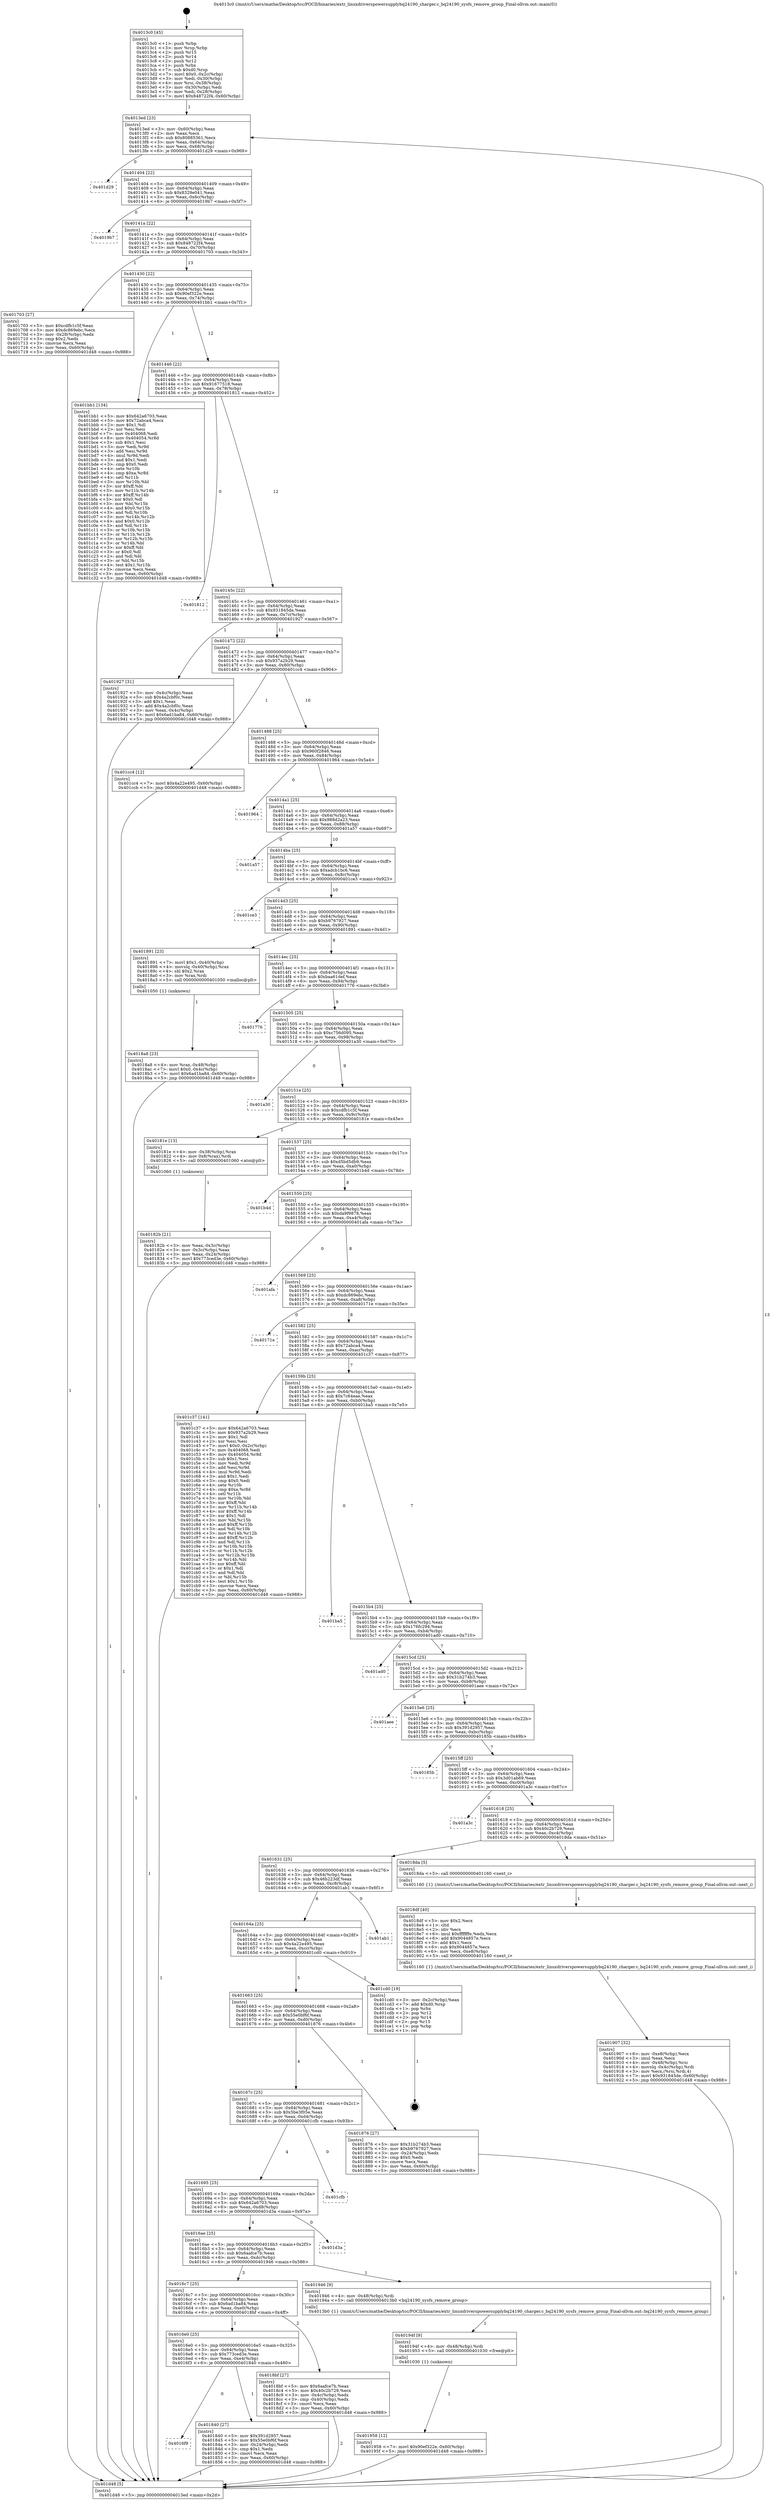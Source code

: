 digraph "0x4013c0" {
  label = "0x4013c0 (/mnt/c/Users/mathe/Desktop/tcc/POCII/binaries/extr_linuxdriverspowersupplybq24190_charger.c_bq24190_sysfs_remove_group_Final-ollvm.out::main(0))"
  labelloc = "t"
  node[shape=record]

  Entry [label="",width=0.3,height=0.3,shape=circle,fillcolor=black,style=filled]
  "0x4013ed" [label="{
     0x4013ed [23]\l
     | [instrs]\l
     &nbsp;&nbsp;0x4013ed \<+3\>: mov -0x60(%rbp),%eax\l
     &nbsp;&nbsp;0x4013f0 \<+2\>: mov %eax,%ecx\l
     &nbsp;&nbsp;0x4013f2 \<+6\>: sub $0x80885361,%ecx\l
     &nbsp;&nbsp;0x4013f8 \<+3\>: mov %eax,-0x64(%rbp)\l
     &nbsp;&nbsp;0x4013fb \<+3\>: mov %ecx,-0x68(%rbp)\l
     &nbsp;&nbsp;0x4013fe \<+6\>: je 0000000000401d29 \<main+0x969\>\l
  }"]
  "0x401d29" [label="{
     0x401d29\l
  }", style=dashed]
  "0x401404" [label="{
     0x401404 [22]\l
     | [instrs]\l
     &nbsp;&nbsp;0x401404 \<+5\>: jmp 0000000000401409 \<main+0x49\>\l
     &nbsp;&nbsp;0x401409 \<+3\>: mov -0x64(%rbp),%eax\l
     &nbsp;&nbsp;0x40140c \<+5\>: sub $0x8329e041,%eax\l
     &nbsp;&nbsp;0x401411 \<+3\>: mov %eax,-0x6c(%rbp)\l
     &nbsp;&nbsp;0x401414 \<+6\>: je 00000000004019b7 \<main+0x5f7\>\l
  }"]
  Exit [label="",width=0.3,height=0.3,shape=circle,fillcolor=black,style=filled,peripheries=2]
  "0x4019b7" [label="{
     0x4019b7\l
  }", style=dashed]
  "0x40141a" [label="{
     0x40141a [22]\l
     | [instrs]\l
     &nbsp;&nbsp;0x40141a \<+5\>: jmp 000000000040141f \<main+0x5f\>\l
     &nbsp;&nbsp;0x40141f \<+3\>: mov -0x64(%rbp),%eax\l
     &nbsp;&nbsp;0x401422 \<+5\>: sub $0x848722f4,%eax\l
     &nbsp;&nbsp;0x401427 \<+3\>: mov %eax,-0x70(%rbp)\l
     &nbsp;&nbsp;0x40142a \<+6\>: je 0000000000401703 \<main+0x343\>\l
  }"]
  "0x401958" [label="{
     0x401958 [12]\l
     | [instrs]\l
     &nbsp;&nbsp;0x401958 \<+7\>: movl $0x90ef322e,-0x60(%rbp)\l
     &nbsp;&nbsp;0x40195f \<+5\>: jmp 0000000000401d48 \<main+0x988\>\l
  }"]
  "0x401703" [label="{
     0x401703 [27]\l
     | [instrs]\l
     &nbsp;&nbsp;0x401703 \<+5\>: mov $0xcdfb1c5f,%eax\l
     &nbsp;&nbsp;0x401708 \<+5\>: mov $0xdc869ebc,%ecx\l
     &nbsp;&nbsp;0x40170d \<+3\>: mov -0x28(%rbp),%edx\l
     &nbsp;&nbsp;0x401710 \<+3\>: cmp $0x2,%edx\l
     &nbsp;&nbsp;0x401713 \<+3\>: cmovne %ecx,%eax\l
     &nbsp;&nbsp;0x401716 \<+3\>: mov %eax,-0x60(%rbp)\l
     &nbsp;&nbsp;0x401719 \<+5\>: jmp 0000000000401d48 \<main+0x988\>\l
  }"]
  "0x401430" [label="{
     0x401430 [22]\l
     | [instrs]\l
     &nbsp;&nbsp;0x401430 \<+5\>: jmp 0000000000401435 \<main+0x75\>\l
     &nbsp;&nbsp;0x401435 \<+3\>: mov -0x64(%rbp),%eax\l
     &nbsp;&nbsp;0x401438 \<+5\>: sub $0x90ef322e,%eax\l
     &nbsp;&nbsp;0x40143d \<+3\>: mov %eax,-0x74(%rbp)\l
     &nbsp;&nbsp;0x401440 \<+6\>: je 0000000000401bb1 \<main+0x7f1\>\l
  }"]
  "0x401d48" [label="{
     0x401d48 [5]\l
     | [instrs]\l
     &nbsp;&nbsp;0x401d48 \<+5\>: jmp 00000000004013ed \<main+0x2d\>\l
  }"]
  "0x4013c0" [label="{
     0x4013c0 [45]\l
     | [instrs]\l
     &nbsp;&nbsp;0x4013c0 \<+1\>: push %rbp\l
     &nbsp;&nbsp;0x4013c1 \<+3\>: mov %rsp,%rbp\l
     &nbsp;&nbsp;0x4013c4 \<+2\>: push %r15\l
     &nbsp;&nbsp;0x4013c6 \<+2\>: push %r14\l
     &nbsp;&nbsp;0x4013c8 \<+2\>: push %r12\l
     &nbsp;&nbsp;0x4013ca \<+1\>: push %rbx\l
     &nbsp;&nbsp;0x4013cb \<+7\>: sub $0xd0,%rsp\l
     &nbsp;&nbsp;0x4013d2 \<+7\>: movl $0x0,-0x2c(%rbp)\l
     &nbsp;&nbsp;0x4013d9 \<+3\>: mov %edi,-0x30(%rbp)\l
     &nbsp;&nbsp;0x4013dc \<+4\>: mov %rsi,-0x38(%rbp)\l
     &nbsp;&nbsp;0x4013e0 \<+3\>: mov -0x30(%rbp),%edi\l
     &nbsp;&nbsp;0x4013e3 \<+3\>: mov %edi,-0x28(%rbp)\l
     &nbsp;&nbsp;0x4013e6 \<+7\>: movl $0x848722f4,-0x60(%rbp)\l
  }"]
  "0x40194f" [label="{
     0x40194f [9]\l
     | [instrs]\l
     &nbsp;&nbsp;0x40194f \<+4\>: mov -0x48(%rbp),%rdi\l
     &nbsp;&nbsp;0x401953 \<+5\>: call 0000000000401030 \<free@plt\>\l
     | [calls]\l
     &nbsp;&nbsp;0x401030 \{1\} (unknown)\l
  }"]
  "0x401bb1" [label="{
     0x401bb1 [134]\l
     | [instrs]\l
     &nbsp;&nbsp;0x401bb1 \<+5\>: mov $0x642a6703,%eax\l
     &nbsp;&nbsp;0x401bb6 \<+5\>: mov $0x72abca4,%ecx\l
     &nbsp;&nbsp;0x401bbb \<+2\>: mov $0x1,%dl\l
     &nbsp;&nbsp;0x401bbd \<+2\>: xor %esi,%esi\l
     &nbsp;&nbsp;0x401bbf \<+7\>: mov 0x404068,%edi\l
     &nbsp;&nbsp;0x401bc6 \<+8\>: mov 0x404054,%r8d\l
     &nbsp;&nbsp;0x401bce \<+3\>: sub $0x1,%esi\l
     &nbsp;&nbsp;0x401bd1 \<+3\>: mov %edi,%r9d\l
     &nbsp;&nbsp;0x401bd4 \<+3\>: add %esi,%r9d\l
     &nbsp;&nbsp;0x401bd7 \<+4\>: imul %r9d,%edi\l
     &nbsp;&nbsp;0x401bdb \<+3\>: and $0x1,%edi\l
     &nbsp;&nbsp;0x401bde \<+3\>: cmp $0x0,%edi\l
     &nbsp;&nbsp;0x401be1 \<+4\>: sete %r10b\l
     &nbsp;&nbsp;0x401be5 \<+4\>: cmp $0xa,%r8d\l
     &nbsp;&nbsp;0x401be9 \<+4\>: setl %r11b\l
     &nbsp;&nbsp;0x401bed \<+3\>: mov %r10b,%bl\l
     &nbsp;&nbsp;0x401bf0 \<+3\>: xor $0xff,%bl\l
     &nbsp;&nbsp;0x401bf3 \<+3\>: mov %r11b,%r14b\l
     &nbsp;&nbsp;0x401bf6 \<+4\>: xor $0xff,%r14b\l
     &nbsp;&nbsp;0x401bfa \<+3\>: xor $0x0,%dl\l
     &nbsp;&nbsp;0x401bfd \<+3\>: mov %bl,%r15b\l
     &nbsp;&nbsp;0x401c00 \<+4\>: and $0x0,%r15b\l
     &nbsp;&nbsp;0x401c04 \<+3\>: and %dl,%r10b\l
     &nbsp;&nbsp;0x401c07 \<+3\>: mov %r14b,%r12b\l
     &nbsp;&nbsp;0x401c0a \<+4\>: and $0x0,%r12b\l
     &nbsp;&nbsp;0x401c0e \<+3\>: and %dl,%r11b\l
     &nbsp;&nbsp;0x401c11 \<+3\>: or %r10b,%r15b\l
     &nbsp;&nbsp;0x401c14 \<+3\>: or %r11b,%r12b\l
     &nbsp;&nbsp;0x401c17 \<+3\>: xor %r12b,%r15b\l
     &nbsp;&nbsp;0x401c1a \<+3\>: or %r14b,%bl\l
     &nbsp;&nbsp;0x401c1d \<+3\>: xor $0xff,%bl\l
     &nbsp;&nbsp;0x401c20 \<+3\>: or $0x0,%dl\l
     &nbsp;&nbsp;0x401c23 \<+2\>: and %dl,%bl\l
     &nbsp;&nbsp;0x401c25 \<+3\>: or %bl,%r15b\l
     &nbsp;&nbsp;0x401c28 \<+4\>: test $0x1,%r15b\l
     &nbsp;&nbsp;0x401c2c \<+3\>: cmovne %ecx,%eax\l
     &nbsp;&nbsp;0x401c2f \<+3\>: mov %eax,-0x60(%rbp)\l
     &nbsp;&nbsp;0x401c32 \<+5\>: jmp 0000000000401d48 \<main+0x988\>\l
  }"]
  "0x401446" [label="{
     0x401446 [22]\l
     | [instrs]\l
     &nbsp;&nbsp;0x401446 \<+5\>: jmp 000000000040144b \<main+0x8b\>\l
     &nbsp;&nbsp;0x40144b \<+3\>: mov -0x64(%rbp),%eax\l
     &nbsp;&nbsp;0x40144e \<+5\>: sub $0x91677518,%eax\l
     &nbsp;&nbsp;0x401453 \<+3\>: mov %eax,-0x78(%rbp)\l
     &nbsp;&nbsp;0x401456 \<+6\>: je 0000000000401812 \<main+0x452\>\l
  }"]
  "0x401907" [label="{
     0x401907 [32]\l
     | [instrs]\l
     &nbsp;&nbsp;0x401907 \<+6\>: mov -0xe8(%rbp),%ecx\l
     &nbsp;&nbsp;0x40190d \<+3\>: imul %eax,%ecx\l
     &nbsp;&nbsp;0x401910 \<+4\>: mov -0x48(%rbp),%rsi\l
     &nbsp;&nbsp;0x401914 \<+4\>: movslq -0x4c(%rbp),%rdi\l
     &nbsp;&nbsp;0x401918 \<+3\>: mov %ecx,(%rsi,%rdi,4)\l
     &nbsp;&nbsp;0x40191b \<+7\>: movl $0x931845de,-0x60(%rbp)\l
     &nbsp;&nbsp;0x401922 \<+5\>: jmp 0000000000401d48 \<main+0x988\>\l
  }"]
  "0x401812" [label="{
     0x401812\l
  }", style=dashed]
  "0x40145c" [label="{
     0x40145c [22]\l
     | [instrs]\l
     &nbsp;&nbsp;0x40145c \<+5\>: jmp 0000000000401461 \<main+0xa1\>\l
     &nbsp;&nbsp;0x401461 \<+3\>: mov -0x64(%rbp),%eax\l
     &nbsp;&nbsp;0x401464 \<+5\>: sub $0x931845de,%eax\l
     &nbsp;&nbsp;0x401469 \<+3\>: mov %eax,-0x7c(%rbp)\l
     &nbsp;&nbsp;0x40146c \<+6\>: je 0000000000401927 \<main+0x567\>\l
  }"]
  "0x4018df" [label="{
     0x4018df [40]\l
     | [instrs]\l
     &nbsp;&nbsp;0x4018df \<+5\>: mov $0x2,%ecx\l
     &nbsp;&nbsp;0x4018e4 \<+1\>: cltd\l
     &nbsp;&nbsp;0x4018e5 \<+2\>: idiv %ecx\l
     &nbsp;&nbsp;0x4018e7 \<+6\>: imul $0xfffffffe,%edx,%ecx\l
     &nbsp;&nbsp;0x4018ed \<+6\>: add $0x9044857e,%ecx\l
     &nbsp;&nbsp;0x4018f3 \<+3\>: add $0x1,%ecx\l
     &nbsp;&nbsp;0x4018f6 \<+6\>: sub $0x9044857e,%ecx\l
     &nbsp;&nbsp;0x4018fc \<+6\>: mov %ecx,-0xe8(%rbp)\l
     &nbsp;&nbsp;0x401902 \<+5\>: call 0000000000401160 \<next_i\>\l
     | [calls]\l
     &nbsp;&nbsp;0x401160 \{1\} (/mnt/c/Users/mathe/Desktop/tcc/POCII/binaries/extr_linuxdriverspowersupplybq24190_charger.c_bq24190_sysfs_remove_group_Final-ollvm.out::next_i)\l
  }"]
  "0x401927" [label="{
     0x401927 [31]\l
     | [instrs]\l
     &nbsp;&nbsp;0x401927 \<+3\>: mov -0x4c(%rbp),%eax\l
     &nbsp;&nbsp;0x40192a \<+5\>: sub $0x4a2cbf0c,%eax\l
     &nbsp;&nbsp;0x40192f \<+3\>: add $0x1,%eax\l
     &nbsp;&nbsp;0x401932 \<+5\>: add $0x4a2cbf0c,%eax\l
     &nbsp;&nbsp;0x401937 \<+3\>: mov %eax,-0x4c(%rbp)\l
     &nbsp;&nbsp;0x40193a \<+7\>: movl $0x6ad1ba84,-0x60(%rbp)\l
     &nbsp;&nbsp;0x401941 \<+5\>: jmp 0000000000401d48 \<main+0x988\>\l
  }"]
  "0x401472" [label="{
     0x401472 [22]\l
     | [instrs]\l
     &nbsp;&nbsp;0x401472 \<+5\>: jmp 0000000000401477 \<main+0xb7\>\l
     &nbsp;&nbsp;0x401477 \<+3\>: mov -0x64(%rbp),%eax\l
     &nbsp;&nbsp;0x40147a \<+5\>: sub $0x937a2b29,%eax\l
     &nbsp;&nbsp;0x40147f \<+3\>: mov %eax,-0x80(%rbp)\l
     &nbsp;&nbsp;0x401482 \<+6\>: je 0000000000401cc4 \<main+0x904\>\l
  }"]
  "0x4018a8" [label="{
     0x4018a8 [23]\l
     | [instrs]\l
     &nbsp;&nbsp;0x4018a8 \<+4\>: mov %rax,-0x48(%rbp)\l
     &nbsp;&nbsp;0x4018ac \<+7\>: movl $0x0,-0x4c(%rbp)\l
     &nbsp;&nbsp;0x4018b3 \<+7\>: movl $0x6ad1ba84,-0x60(%rbp)\l
     &nbsp;&nbsp;0x4018ba \<+5\>: jmp 0000000000401d48 \<main+0x988\>\l
  }"]
  "0x401cc4" [label="{
     0x401cc4 [12]\l
     | [instrs]\l
     &nbsp;&nbsp;0x401cc4 \<+7\>: movl $0x4a22e495,-0x60(%rbp)\l
     &nbsp;&nbsp;0x401ccb \<+5\>: jmp 0000000000401d48 \<main+0x988\>\l
  }"]
  "0x401488" [label="{
     0x401488 [25]\l
     | [instrs]\l
     &nbsp;&nbsp;0x401488 \<+5\>: jmp 000000000040148d \<main+0xcd\>\l
     &nbsp;&nbsp;0x40148d \<+3\>: mov -0x64(%rbp),%eax\l
     &nbsp;&nbsp;0x401490 \<+5\>: sub $0x960f2846,%eax\l
     &nbsp;&nbsp;0x401495 \<+6\>: mov %eax,-0x84(%rbp)\l
     &nbsp;&nbsp;0x40149b \<+6\>: je 0000000000401964 \<main+0x5a4\>\l
  }"]
  "0x4016f9" [label="{
     0x4016f9\l
  }", style=dashed]
  "0x401964" [label="{
     0x401964\l
  }", style=dashed]
  "0x4014a1" [label="{
     0x4014a1 [25]\l
     | [instrs]\l
     &nbsp;&nbsp;0x4014a1 \<+5\>: jmp 00000000004014a6 \<main+0xe6\>\l
     &nbsp;&nbsp;0x4014a6 \<+3\>: mov -0x64(%rbp),%eax\l
     &nbsp;&nbsp;0x4014a9 \<+5\>: sub $0x988d2a23,%eax\l
     &nbsp;&nbsp;0x4014ae \<+6\>: mov %eax,-0x88(%rbp)\l
     &nbsp;&nbsp;0x4014b4 \<+6\>: je 0000000000401a57 \<main+0x697\>\l
  }"]
  "0x401840" [label="{
     0x401840 [27]\l
     | [instrs]\l
     &nbsp;&nbsp;0x401840 \<+5\>: mov $0x391d2957,%eax\l
     &nbsp;&nbsp;0x401845 \<+5\>: mov $0x55e0bf6f,%ecx\l
     &nbsp;&nbsp;0x40184a \<+3\>: mov -0x24(%rbp),%edx\l
     &nbsp;&nbsp;0x40184d \<+3\>: cmp $0x1,%edx\l
     &nbsp;&nbsp;0x401850 \<+3\>: cmovl %ecx,%eax\l
     &nbsp;&nbsp;0x401853 \<+3\>: mov %eax,-0x60(%rbp)\l
     &nbsp;&nbsp;0x401856 \<+5\>: jmp 0000000000401d48 \<main+0x988\>\l
  }"]
  "0x401a57" [label="{
     0x401a57\l
  }", style=dashed]
  "0x4014ba" [label="{
     0x4014ba [25]\l
     | [instrs]\l
     &nbsp;&nbsp;0x4014ba \<+5\>: jmp 00000000004014bf \<main+0xff\>\l
     &nbsp;&nbsp;0x4014bf \<+3\>: mov -0x64(%rbp),%eax\l
     &nbsp;&nbsp;0x4014c2 \<+5\>: sub $0xadcb1bc6,%eax\l
     &nbsp;&nbsp;0x4014c7 \<+6\>: mov %eax,-0x8c(%rbp)\l
     &nbsp;&nbsp;0x4014cd \<+6\>: je 0000000000401ce3 \<main+0x923\>\l
  }"]
  "0x4016e0" [label="{
     0x4016e0 [25]\l
     | [instrs]\l
     &nbsp;&nbsp;0x4016e0 \<+5\>: jmp 00000000004016e5 \<main+0x325\>\l
     &nbsp;&nbsp;0x4016e5 \<+3\>: mov -0x64(%rbp),%eax\l
     &nbsp;&nbsp;0x4016e8 \<+5\>: sub $0x773ced3e,%eax\l
     &nbsp;&nbsp;0x4016ed \<+6\>: mov %eax,-0xe4(%rbp)\l
     &nbsp;&nbsp;0x4016f3 \<+6\>: je 0000000000401840 \<main+0x480\>\l
  }"]
  "0x401ce3" [label="{
     0x401ce3\l
  }", style=dashed]
  "0x4014d3" [label="{
     0x4014d3 [25]\l
     | [instrs]\l
     &nbsp;&nbsp;0x4014d3 \<+5\>: jmp 00000000004014d8 \<main+0x118\>\l
     &nbsp;&nbsp;0x4014d8 \<+3\>: mov -0x64(%rbp),%eax\l
     &nbsp;&nbsp;0x4014db \<+5\>: sub $0xb9767927,%eax\l
     &nbsp;&nbsp;0x4014e0 \<+6\>: mov %eax,-0x90(%rbp)\l
     &nbsp;&nbsp;0x4014e6 \<+6\>: je 0000000000401891 \<main+0x4d1\>\l
  }"]
  "0x4018bf" [label="{
     0x4018bf [27]\l
     | [instrs]\l
     &nbsp;&nbsp;0x4018bf \<+5\>: mov $0x6aafce7b,%eax\l
     &nbsp;&nbsp;0x4018c4 \<+5\>: mov $0x40c2b729,%ecx\l
     &nbsp;&nbsp;0x4018c9 \<+3\>: mov -0x4c(%rbp),%edx\l
     &nbsp;&nbsp;0x4018cc \<+3\>: cmp -0x40(%rbp),%edx\l
     &nbsp;&nbsp;0x4018cf \<+3\>: cmovl %ecx,%eax\l
     &nbsp;&nbsp;0x4018d2 \<+3\>: mov %eax,-0x60(%rbp)\l
     &nbsp;&nbsp;0x4018d5 \<+5\>: jmp 0000000000401d48 \<main+0x988\>\l
  }"]
  "0x401891" [label="{
     0x401891 [23]\l
     | [instrs]\l
     &nbsp;&nbsp;0x401891 \<+7\>: movl $0x1,-0x40(%rbp)\l
     &nbsp;&nbsp;0x401898 \<+4\>: movslq -0x40(%rbp),%rax\l
     &nbsp;&nbsp;0x40189c \<+4\>: shl $0x2,%rax\l
     &nbsp;&nbsp;0x4018a0 \<+3\>: mov %rax,%rdi\l
     &nbsp;&nbsp;0x4018a3 \<+5\>: call 0000000000401050 \<malloc@plt\>\l
     | [calls]\l
     &nbsp;&nbsp;0x401050 \{1\} (unknown)\l
  }"]
  "0x4014ec" [label="{
     0x4014ec [25]\l
     | [instrs]\l
     &nbsp;&nbsp;0x4014ec \<+5\>: jmp 00000000004014f1 \<main+0x131\>\l
     &nbsp;&nbsp;0x4014f1 \<+3\>: mov -0x64(%rbp),%eax\l
     &nbsp;&nbsp;0x4014f4 \<+5\>: sub $0xbaa61def,%eax\l
     &nbsp;&nbsp;0x4014f9 \<+6\>: mov %eax,-0x94(%rbp)\l
     &nbsp;&nbsp;0x4014ff \<+6\>: je 0000000000401776 \<main+0x3b6\>\l
  }"]
  "0x4016c7" [label="{
     0x4016c7 [25]\l
     | [instrs]\l
     &nbsp;&nbsp;0x4016c7 \<+5\>: jmp 00000000004016cc \<main+0x30c\>\l
     &nbsp;&nbsp;0x4016cc \<+3\>: mov -0x64(%rbp),%eax\l
     &nbsp;&nbsp;0x4016cf \<+5\>: sub $0x6ad1ba84,%eax\l
     &nbsp;&nbsp;0x4016d4 \<+6\>: mov %eax,-0xe0(%rbp)\l
     &nbsp;&nbsp;0x4016da \<+6\>: je 00000000004018bf \<main+0x4ff\>\l
  }"]
  "0x401776" [label="{
     0x401776\l
  }", style=dashed]
  "0x401505" [label="{
     0x401505 [25]\l
     | [instrs]\l
     &nbsp;&nbsp;0x401505 \<+5\>: jmp 000000000040150a \<main+0x14a\>\l
     &nbsp;&nbsp;0x40150a \<+3\>: mov -0x64(%rbp),%eax\l
     &nbsp;&nbsp;0x40150d \<+5\>: sub $0xc756d095,%eax\l
     &nbsp;&nbsp;0x401512 \<+6\>: mov %eax,-0x98(%rbp)\l
     &nbsp;&nbsp;0x401518 \<+6\>: je 0000000000401a30 \<main+0x670\>\l
  }"]
  "0x401946" [label="{
     0x401946 [9]\l
     | [instrs]\l
     &nbsp;&nbsp;0x401946 \<+4\>: mov -0x48(%rbp),%rdi\l
     &nbsp;&nbsp;0x40194a \<+5\>: call 00000000004013b0 \<bq24190_sysfs_remove_group\>\l
     | [calls]\l
     &nbsp;&nbsp;0x4013b0 \{1\} (/mnt/c/Users/mathe/Desktop/tcc/POCII/binaries/extr_linuxdriverspowersupplybq24190_charger.c_bq24190_sysfs_remove_group_Final-ollvm.out::bq24190_sysfs_remove_group)\l
  }"]
  "0x401a30" [label="{
     0x401a30\l
  }", style=dashed]
  "0x40151e" [label="{
     0x40151e [25]\l
     | [instrs]\l
     &nbsp;&nbsp;0x40151e \<+5\>: jmp 0000000000401523 \<main+0x163\>\l
     &nbsp;&nbsp;0x401523 \<+3\>: mov -0x64(%rbp),%eax\l
     &nbsp;&nbsp;0x401526 \<+5\>: sub $0xcdfb1c5f,%eax\l
     &nbsp;&nbsp;0x40152b \<+6\>: mov %eax,-0x9c(%rbp)\l
     &nbsp;&nbsp;0x401531 \<+6\>: je 000000000040181e \<main+0x45e\>\l
  }"]
  "0x4016ae" [label="{
     0x4016ae [25]\l
     | [instrs]\l
     &nbsp;&nbsp;0x4016ae \<+5\>: jmp 00000000004016b3 \<main+0x2f3\>\l
     &nbsp;&nbsp;0x4016b3 \<+3\>: mov -0x64(%rbp),%eax\l
     &nbsp;&nbsp;0x4016b6 \<+5\>: sub $0x6aafce7b,%eax\l
     &nbsp;&nbsp;0x4016bb \<+6\>: mov %eax,-0xdc(%rbp)\l
     &nbsp;&nbsp;0x4016c1 \<+6\>: je 0000000000401946 \<main+0x586\>\l
  }"]
  "0x40181e" [label="{
     0x40181e [13]\l
     | [instrs]\l
     &nbsp;&nbsp;0x40181e \<+4\>: mov -0x38(%rbp),%rax\l
     &nbsp;&nbsp;0x401822 \<+4\>: mov 0x8(%rax),%rdi\l
     &nbsp;&nbsp;0x401826 \<+5\>: call 0000000000401060 \<atoi@plt\>\l
     | [calls]\l
     &nbsp;&nbsp;0x401060 \{1\} (unknown)\l
  }"]
  "0x401537" [label="{
     0x401537 [25]\l
     | [instrs]\l
     &nbsp;&nbsp;0x401537 \<+5\>: jmp 000000000040153c \<main+0x17c\>\l
     &nbsp;&nbsp;0x40153c \<+3\>: mov -0x64(%rbp),%eax\l
     &nbsp;&nbsp;0x40153f \<+5\>: sub $0xd5bd5db9,%eax\l
     &nbsp;&nbsp;0x401544 \<+6\>: mov %eax,-0xa0(%rbp)\l
     &nbsp;&nbsp;0x40154a \<+6\>: je 0000000000401b4d \<main+0x78d\>\l
  }"]
  "0x40182b" [label="{
     0x40182b [21]\l
     | [instrs]\l
     &nbsp;&nbsp;0x40182b \<+3\>: mov %eax,-0x3c(%rbp)\l
     &nbsp;&nbsp;0x40182e \<+3\>: mov -0x3c(%rbp),%eax\l
     &nbsp;&nbsp;0x401831 \<+3\>: mov %eax,-0x24(%rbp)\l
     &nbsp;&nbsp;0x401834 \<+7\>: movl $0x773ced3e,-0x60(%rbp)\l
     &nbsp;&nbsp;0x40183b \<+5\>: jmp 0000000000401d48 \<main+0x988\>\l
  }"]
  "0x401d3a" [label="{
     0x401d3a\l
  }", style=dashed]
  "0x401b4d" [label="{
     0x401b4d\l
  }", style=dashed]
  "0x401550" [label="{
     0x401550 [25]\l
     | [instrs]\l
     &nbsp;&nbsp;0x401550 \<+5\>: jmp 0000000000401555 \<main+0x195\>\l
     &nbsp;&nbsp;0x401555 \<+3\>: mov -0x64(%rbp),%eax\l
     &nbsp;&nbsp;0x401558 \<+5\>: sub $0xda9f9878,%eax\l
     &nbsp;&nbsp;0x40155d \<+6\>: mov %eax,-0xa4(%rbp)\l
     &nbsp;&nbsp;0x401563 \<+6\>: je 0000000000401afa \<main+0x73a\>\l
  }"]
  "0x401695" [label="{
     0x401695 [25]\l
     | [instrs]\l
     &nbsp;&nbsp;0x401695 \<+5\>: jmp 000000000040169a \<main+0x2da\>\l
     &nbsp;&nbsp;0x40169a \<+3\>: mov -0x64(%rbp),%eax\l
     &nbsp;&nbsp;0x40169d \<+5\>: sub $0x642a6703,%eax\l
     &nbsp;&nbsp;0x4016a2 \<+6\>: mov %eax,-0xd8(%rbp)\l
     &nbsp;&nbsp;0x4016a8 \<+6\>: je 0000000000401d3a \<main+0x97a\>\l
  }"]
  "0x401afa" [label="{
     0x401afa\l
  }", style=dashed]
  "0x401569" [label="{
     0x401569 [25]\l
     | [instrs]\l
     &nbsp;&nbsp;0x401569 \<+5\>: jmp 000000000040156e \<main+0x1ae\>\l
     &nbsp;&nbsp;0x40156e \<+3\>: mov -0x64(%rbp),%eax\l
     &nbsp;&nbsp;0x401571 \<+5\>: sub $0xdc869ebc,%eax\l
     &nbsp;&nbsp;0x401576 \<+6\>: mov %eax,-0xa8(%rbp)\l
     &nbsp;&nbsp;0x40157c \<+6\>: je 000000000040171e \<main+0x35e\>\l
  }"]
  "0x401cfb" [label="{
     0x401cfb\l
  }", style=dashed]
  "0x40171e" [label="{
     0x40171e\l
  }", style=dashed]
  "0x401582" [label="{
     0x401582 [25]\l
     | [instrs]\l
     &nbsp;&nbsp;0x401582 \<+5\>: jmp 0000000000401587 \<main+0x1c7\>\l
     &nbsp;&nbsp;0x401587 \<+3\>: mov -0x64(%rbp),%eax\l
     &nbsp;&nbsp;0x40158a \<+5\>: sub $0x72abca4,%eax\l
     &nbsp;&nbsp;0x40158f \<+6\>: mov %eax,-0xac(%rbp)\l
     &nbsp;&nbsp;0x401595 \<+6\>: je 0000000000401c37 \<main+0x877\>\l
  }"]
  "0x40167c" [label="{
     0x40167c [25]\l
     | [instrs]\l
     &nbsp;&nbsp;0x40167c \<+5\>: jmp 0000000000401681 \<main+0x2c1\>\l
     &nbsp;&nbsp;0x401681 \<+3\>: mov -0x64(%rbp),%eax\l
     &nbsp;&nbsp;0x401684 \<+5\>: sub $0x5be3f05e,%eax\l
     &nbsp;&nbsp;0x401689 \<+6\>: mov %eax,-0xd4(%rbp)\l
     &nbsp;&nbsp;0x40168f \<+6\>: je 0000000000401cfb \<main+0x93b\>\l
  }"]
  "0x401c37" [label="{
     0x401c37 [141]\l
     | [instrs]\l
     &nbsp;&nbsp;0x401c37 \<+5\>: mov $0x642a6703,%eax\l
     &nbsp;&nbsp;0x401c3c \<+5\>: mov $0x937a2b29,%ecx\l
     &nbsp;&nbsp;0x401c41 \<+2\>: mov $0x1,%dl\l
     &nbsp;&nbsp;0x401c43 \<+2\>: xor %esi,%esi\l
     &nbsp;&nbsp;0x401c45 \<+7\>: movl $0x0,-0x2c(%rbp)\l
     &nbsp;&nbsp;0x401c4c \<+7\>: mov 0x404068,%edi\l
     &nbsp;&nbsp;0x401c53 \<+8\>: mov 0x404054,%r8d\l
     &nbsp;&nbsp;0x401c5b \<+3\>: sub $0x1,%esi\l
     &nbsp;&nbsp;0x401c5e \<+3\>: mov %edi,%r9d\l
     &nbsp;&nbsp;0x401c61 \<+3\>: add %esi,%r9d\l
     &nbsp;&nbsp;0x401c64 \<+4\>: imul %r9d,%edi\l
     &nbsp;&nbsp;0x401c68 \<+3\>: and $0x1,%edi\l
     &nbsp;&nbsp;0x401c6b \<+3\>: cmp $0x0,%edi\l
     &nbsp;&nbsp;0x401c6e \<+4\>: sete %r10b\l
     &nbsp;&nbsp;0x401c72 \<+4\>: cmp $0xa,%r8d\l
     &nbsp;&nbsp;0x401c76 \<+4\>: setl %r11b\l
     &nbsp;&nbsp;0x401c7a \<+3\>: mov %r10b,%bl\l
     &nbsp;&nbsp;0x401c7d \<+3\>: xor $0xff,%bl\l
     &nbsp;&nbsp;0x401c80 \<+3\>: mov %r11b,%r14b\l
     &nbsp;&nbsp;0x401c83 \<+4\>: xor $0xff,%r14b\l
     &nbsp;&nbsp;0x401c87 \<+3\>: xor $0x1,%dl\l
     &nbsp;&nbsp;0x401c8a \<+3\>: mov %bl,%r15b\l
     &nbsp;&nbsp;0x401c8d \<+4\>: and $0xff,%r15b\l
     &nbsp;&nbsp;0x401c91 \<+3\>: and %dl,%r10b\l
     &nbsp;&nbsp;0x401c94 \<+3\>: mov %r14b,%r12b\l
     &nbsp;&nbsp;0x401c97 \<+4\>: and $0xff,%r12b\l
     &nbsp;&nbsp;0x401c9b \<+3\>: and %dl,%r11b\l
     &nbsp;&nbsp;0x401c9e \<+3\>: or %r10b,%r15b\l
     &nbsp;&nbsp;0x401ca1 \<+3\>: or %r11b,%r12b\l
     &nbsp;&nbsp;0x401ca4 \<+3\>: xor %r12b,%r15b\l
     &nbsp;&nbsp;0x401ca7 \<+3\>: or %r14b,%bl\l
     &nbsp;&nbsp;0x401caa \<+3\>: xor $0xff,%bl\l
     &nbsp;&nbsp;0x401cad \<+3\>: or $0x1,%dl\l
     &nbsp;&nbsp;0x401cb0 \<+2\>: and %dl,%bl\l
     &nbsp;&nbsp;0x401cb2 \<+3\>: or %bl,%r15b\l
     &nbsp;&nbsp;0x401cb5 \<+4\>: test $0x1,%r15b\l
     &nbsp;&nbsp;0x401cb9 \<+3\>: cmovne %ecx,%eax\l
     &nbsp;&nbsp;0x401cbc \<+3\>: mov %eax,-0x60(%rbp)\l
     &nbsp;&nbsp;0x401cbf \<+5\>: jmp 0000000000401d48 \<main+0x988\>\l
  }"]
  "0x40159b" [label="{
     0x40159b [25]\l
     | [instrs]\l
     &nbsp;&nbsp;0x40159b \<+5\>: jmp 00000000004015a0 \<main+0x1e0\>\l
     &nbsp;&nbsp;0x4015a0 \<+3\>: mov -0x64(%rbp),%eax\l
     &nbsp;&nbsp;0x4015a3 \<+5\>: sub $0x7c64eae,%eax\l
     &nbsp;&nbsp;0x4015a8 \<+6\>: mov %eax,-0xb0(%rbp)\l
     &nbsp;&nbsp;0x4015ae \<+6\>: je 0000000000401ba5 \<main+0x7e5\>\l
  }"]
  "0x401876" [label="{
     0x401876 [27]\l
     | [instrs]\l
     &nbsp;&nbsp;0x401876 \<+5\>: mov $0x31b274b3,%eax\l
     &nbsp;&nbsp;0x40187b \<+5\>: mov $0xb9767927,%ecx\l
     &nbsp;&nbsp;0x401880 \<+3\>: mov -0x24(%rbp),%edx\l
     &nbsp;&nbsp;0x401883 \<+3\>: cmp $0x0,%edx\l
     &nbsp;&nbsp;0x401886 \<+3\>: cmove %ecx,%eax\l
     &nbsp;&nbsp;0x401889 \<+3\>: mov %eax,-0x60(%rbp)\l
     &nbsp;&nbsp;0x40188c \<+5\>: jmp 0000000000401d48 \<main+0x988\>\l
  }"]
  "0x401ba5" [label="{
     0x401ba5\l
  }", style=dashed]
  "0x4015b4" [label="{
     0x4015b4 [25]\l
     | [instrs]\l
     &nbsp;&nbsp;0x4015b4 \<+5\>: jmp 00000000004015b9 \<main+0x1f9\>\l
     &nbsp;&nbsp;0x4015b9 \<+3\>: mov -0x64(%rbp),%eax\l
     &nbsp;&nbsp;0x4015bc \<+5\>: sub $0x176fc294,%eax\l
     &nbsp;&nbsp;0x4015c1 \<+6\>: mov %eax,-0xb4(%rbp)\l
     &nbsp;&nbsp;0x4015c7 \<+6\>: je 0000000000401ad0 \<main+0x710\>\l
  }"]
  "0x401663" [label="{
     0x401663 [25]\l
     | [instrs]\l
     &nbsp;&nbsp;0x401663 \<+5\>: jmp 0000000000401668 \<main+0x2a8\>\l
     &nbsp;&nbsp;0x401668 \<+3\>: mov -0x64(%rbp),%eax\l
     &nbsp;&nbsp;0x40166b \<+5\>: sub $0x55e0bf6f,%eax\l
     &nbsp;&nbsp;0x401670 \<+6\>: mov %eax,-0xd0(%rbp)\l
     &nbsp;&nbsp;0x401676 \<+6\>: je 0000000000401876 \<main+0x4b6\>\l
  }"]
  "0x401ad0" [label="{
     0x401ad0\l
  }", style=dashed]
  "0x4015cd" [label="{
     0x4015cd [25]\l
     | [instrs]\l
     &nbsp;&nbsp;0x4015cd \<+5\>: jmp 00000000004015d2 \<main+0x212\>\l
     &nbsp;&nbsp;0x4015d2 \<+3\>: mov -0x64(%rbp),%eax\l
     &nbsp;&nbsp;0x4015d5 \<+5\>: sub $0x31b274b3,%eax\l
     &nbsp;&nbsp;0x4015da \<+6\>: mov %eax,-0xb8(%rbp)\l
     &nbsp;&nbsp;0x4015e0 \<+6\>: je 0000000000401aee \<main+0x72e\>\l
  }"]
  "0x401cd0" [label="{
     0x401cd0 [19]\l
     | [instrs]\l
     &nbsp;&nbsp;0x401cd0 \<+3\>: mov -0x2c(%rbp),%eax\l
     &nbsp;&nbsp;0x401cd3 \<+7\>: add $0xd0,%rsp\l
     &nbsp;&nbsp;0x401cda \<+1\>: pop %rbx\l
     &nbsp;&nbsp;0x401cdb \<+2\>: pop %r12\l
     &nbsp;&nbsp;0x401cdd \<+2\>: pop %r14\l
     &nbsp;&nbsp;0x401cdf \<+2\>: pop %r15\l
     &nbsp;&nbsp;0x401ce1 \<+1\>: pop %rbp\l
     &nbsp;&nbsp;0x401ce2 \<+1\>: ret\l
  }"]
  "0x401aee" [label="{
     0x401aee\l
  }", style=dashed]
  "0x4015e6" [label="{
     0x4015e6 [25]\l
     | [instrs]\l
     &nbsp;&nbsp;0x4015e6 \<+5\>: jmp 00000000004015eb \<main+0x22b\>\l
     &nbsp;&nbsp;0x4015eb \<+3\>: mov -0x64(%rbp),%eax\l
     &nbsp;&nbsp;0x4015ee \<+5\>: sub $0x391d2957,%eax\l
     &nbsp;&nbsp;0x4015f3 \<+6\>: mov %eax,-0xbc(%rbp)\l
     &nbsp;&nbsp;0x4015f9 \<+6\>: je 000000000040185b \<main+0x49b\>\l
  }"]
  "0x40164a" [label="{
     0x40164a [25]\l
     | [instrs]\l
     &nbsp;&nbsp;0x40164a \<+5\>: jmp 000000000040164f \<main+0x28f\>\l
     &nbsp;&nbsp;0x40164f \<+3\>: mov -0x64(%rbp),%eax\l
     &nbsp;&nbsp;0x401652 \<+5\>: sub $0x4a22e495,%eax\l
     &nbsp;&nbsp;0x401657 \<+6\>: mov %eax,-0xcc(%rbp)\l
     &nbsp;&nbsp;0x40165d \<+6\>: je 0000000000401cd0 \<main+0x910\>\l
  }"]
  "0x40185b" [label="{
     0x40185b\l
  }", style=dashed]
  "0x4015ff" [label="{
     0x4015ff [25]\l
     | [instrs]\l
     &nbsp;&nbsp;0x4015ff \<+5\>: jmp 0000000000401604 \<main+0x244\>\l
     &nbsp;&nbsp;0x401604 \<+3\>: mov -0x64(%rbp),%eax\l
     &nbsp;&nbsp;0x401607 \<+5\>: sub $0x3d01ab69,%eax\l
     &nbsp;&nbsp;0x40160c \<+6\>: mov %eax,-0xc0(%rbp)\l
     &nbsp;&nbsp;0x401612 \<+6\>: je 0000000000401a3c \<main+0x67c\>\l
  }"]
  "0x401ab1" [label="{
     0x401ab1\l
  }", style=dashed]
  "0x401a3c" [label="{
     0x401a3c\l
  }", style=dashed]
  "0x401618" [label="{
     0x401618 [25]\l
     | [instrs]\l
     &nbsp;&nbsp;0x401618 \<+5\>: jmp 000000000040161d \<main+0x25d\>\l
     &nbsp;&nbsp;0x40161d \<+3\>: mov -0x64(%rbp),%eax\l
     &nbsp;&nbsp;0x401620 \<+5\>: sub $0x40c2b729,%eax\l
     &nbsp;&nbsp;0x401625 \<+6\>: mov %eax,-0xc4(%rbp)\l
     &nbsp;&nbsp;0x40162b \<+6\>: je 00000000004018da \<main+0x51a\>\l
  }"]
  "0x401631" [label="{
     0x401631 [25]\l
     | [instrs]\l
     &nbsp;&nbsp;0x401631 \<+5\>: jmp 0000000000401636 \<main+0x276\>\l
     &nbsp;&nbsp;0x401636 \<+3\>: mov -0x64(%rbp),%eax\l
     &nbsp;&nbsp;0x401639 \<+5\>: sub $0x46b223df,%eax\l
     &nbsp;&nbsp;0x40163e \<+6\>: mov %eax,-0xc8(%rbp)\l
     &nbsp;&nbsp;0x401644 \<+6\>: je 0000000000401ab1 \<main+0x6f1\>\l
  }"]
  "0x4018da" [label="{
     0x4018da [5]\l
     | [instrs]\l
     &nbsp;&nbsp;0x4018da \<+5\>: call 0000000000401160 \<next_i\>\l
     | [calls]\l
     &nbsp;&nbsp;0x401160 \{1\} (/mnt/c/Users/mathe/Desktop/tcc/POCII/binaries/extr_linuxdriverspowersupplybq24190_charger.c_bq24190_sysfs_remove_group_Final-ollvm.out::next_i)\l
  }"]
  Entry -> "0x4013c0" [label=" 1"]
  "0x4013ed" -> "0x401d29" [label=" 0"]
  "0x4013ed" -> "0x401404" [label=" 14"]
  "0x401cd0" -> Exit [label=" 1"]
  "0x401404" -> "0x4019b7" [label=" 0"]
  "0x401404" -> "0x40141a" [label=" 14"]
  "0x401cc4" -> "0x401d48" [label=" 1"]
  "0x40141a" -> "0x401703" [label=" 1"]
  "0x40141a" -> "0x401430" [label=" 13"]
  "0x401703" -> "0x401d48" [label=" 1"]
  "0x4013c0" -> "0x4013ed" [label=" 1"]
  "0x401d48" -> "0x4013ed" [label=" 13"]
  "0x401c37" -> "0x401d48" [label=" 1"]
  "0x401430" -> "0x401bb1" [label=" 1"]
  "0x401430" -> "0x401446" [label=" 12"]
  "0x401bb1" -> "0x401d48" [label=" 1"]
  "0x401446" -> "0x401812" [label=" 0"]
  "0x401446" -> "0x40145c" [label=" 12"]
  "0x401958" -> "0x401d48" [label=" 1"]
  "0x40145c" -> "0x401927" [label=" 1"]
  "0x40145c" -> "0x401472" [label=" 11"]
  "0x40194f" -> "0x401958" [label=" 1"]
  "0x401472" -> "0x401cc4" [label=" 1"]
  "0x401472" -> "0x401488" [label=" 10"]
  "0x401946" -> "0x40194f" [label=" 1"]
  "0x401488" -> "0x401964" [label=" 0"]
  "0x401488" -> "0x4014a1" [label=" 10"]
  "0x401927" -> "0x401d48" [label=" 1"]
  "0x4014a1" -> "0x401a57" [label=" 0"]
  "0x4014a1" -> "0x4014ba" [label=" 10"]
  "0x401907" -> "0x401d48" [label=" 1"]
  "0x4014ba" -> "0x401ce3" [label=" 0"]
  "0x4014ba" -> "0x4014d3" [label=" 10"]
  "0x4018da" -> "0x4018df" [label=" 1"]
  "0x4014d3" -> "0x401891" [label=" 1"]
  "0x4014d3" -> "0x4014ec" [label=" 9"]
  "0x4018bf" -> "0x401d48" [label=" 2"]
  "0x4014ec" -> "0x401776" [label=" 0"]
  "0x4014ec" -> "0x401505" [label=" 9"]
  "0x401891" -> "0x4018a8" [label=" 1"]
  "0x401505" -> "0x401a30" [label=" 0"]
  "0x401505" -> "0x40151e" [label=" 9"]
  "0x401876" -> "0x401d48" [label=" 1"]
  "0x40151e" -> "0x40181e" [label=" 1"]
  "0x40151e" -> "0x401537" [label=" 8"]
  "0x40181e" -> "0x40182b" [label=" 1"]
  "0x40182b" -> "0x401d48" [label=" 1"]
  "0x4016e0" -> "0x4016f9" [label=" 0"]
  "0x401537" -> "0x401b4d" [label=" 0"]
  "0x401537" -> "0x401550" [label=" 8"]
  "0x4016e0" -> "0x401840" [label=" 1"]
  "0x401550" -> "0x401afa" [label=" 0"]
  "0x401550" -> "0x401569" [label=" 8"]
  "0x4016c7" -> "0x4016e0" [label=" 1"]
  "0x401569" -> "0x40171e" [label=" 0"]
  "0x401569" -> "0x401582" [label=" 8"]
  "0x4016c7" -> "0x4018bf" [label=" 2"]
  "0x401582" -> "0x401c37" [label=" 1"]
  "0x401582" -> "0x40159b" [label=" 7"]
  "0x4016ae" -> "0x4016c7" [label=" 3"]
  "0x40159b" -> "0x401ba5" [label=" 0"]
  "0x40159b" -> "0x4015b4" [label=" 7"]
  "0x4016ae" -> "0x401946" [label=" 1"]
  "0x4015b4" -> "0x401ad0" [label=" 0"]
  "0x4015b4" -> "0x4015cd" [label=" 7"]
  "0x401695" -> "0x4016ae" [label=" 4"]
  "0x4015cd" -> "0x401aee" [label=" 0"]
  "0x4015cd" -> "0x4015e6" [label=" 7"]
  "0x401695" -> "0x401d3a" [label=" 0"]
  "0x4015e6" -> "0x40185b" [label=" 0"]
  "0x4015e6" -> "0x4015ff" [label=" 7"]
  "0x40167c" -> "0x401695" [label=" 4"]
  "0x4015ff" -> "0x401a3c" [label=" 0"]
  "0x4015ff" -> "0x401618" [label=" 7"]
  "0x40167c" -> "0x401cfb" [label=" 0"]
  "0x401618" -> "0x4018da" [label=" 1"]
  "0x401618" -> "0x401631" [label=" 6"]
  "0x4018a8" -> "0x401d48" [label=" 1"]
  "0x401631" -> "0x401ab1" [label=" 0"]
  "0x401631" -> "0x40164a" [label=" 6"]
  "0x4018df" -> "0x401907" [label=" 1"]
  "0x40164a" -> "0x401cd0" [label=" 1"]
  "0x40164a" -> "0x401663" [label=" 5"]
  "0x401840" -> "0x401d48" [label=" 1"]
  "0x401663" -> "0x401876" [label=" 1"]
  "0x401663" -> "0x40167c" [label=" 4"]
}

